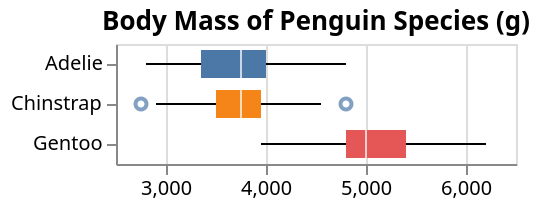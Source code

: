 {
  "$schema": "https://vega.github.io/schema/vega-lite/v4.json",
   "title": "Body Mass of Penguin Species (g)",
  "data": {
    "values": [{
      "Species": "Adelie",
      "lower": 2800,
      "q1": 3350,
      "median": 3750,
      "q3": 4000,
      "upper": 4800,
      "outliers": []
    },{
      "Species": "Chinstrap",
      "lower": 2900,
      "q1": 3500,
      "median": 3750,
      "q3": 3950,
      "upper": 4550,
      "outliers": [2750,4800]
    },{
      "Species": "Gentoo",
      "lower": 3950,
      "q1": 4800,
      "median": 5000,
      "q3": 5400,
      "upper": 6200,
      "outliers": []
    }]
  },
  "encoding": {"y": {"field": "Species", "type": "nominal", "title": null}},
  "layer": [
    {
      "mark": {"type": "rule"},
      "encoding": {
        "x": {"field": "lower", "type": "quantitative","scale": {"zero": false}, "title": null},
        "x2": {"field": "upper"}
      }
    },
    {
      "mark": {"type": "bar", "size": 14},
      "encoding": {
        "x": {"field": "q1", "type": "quantitative"},
        "x2": {"field": "q3"},
        "color": {"field": "Species", "type": "nominal", "legend": null}
      }
    },
    {
      "mark": {"type": "tick", "color": "white", "size": 14},
      "encoding": {
        "x": {"field": "median", "type": "quantitative"}
      }
    },
    {
      "transform": [{"flatten": ["outliers"]}],
      "mark": {"type": "point", "style": "boxplot-outliers"},
      "encoding": {
        "x": {"field": "outliers", "type": "quantitative"}
      }
    }
  ]
}
